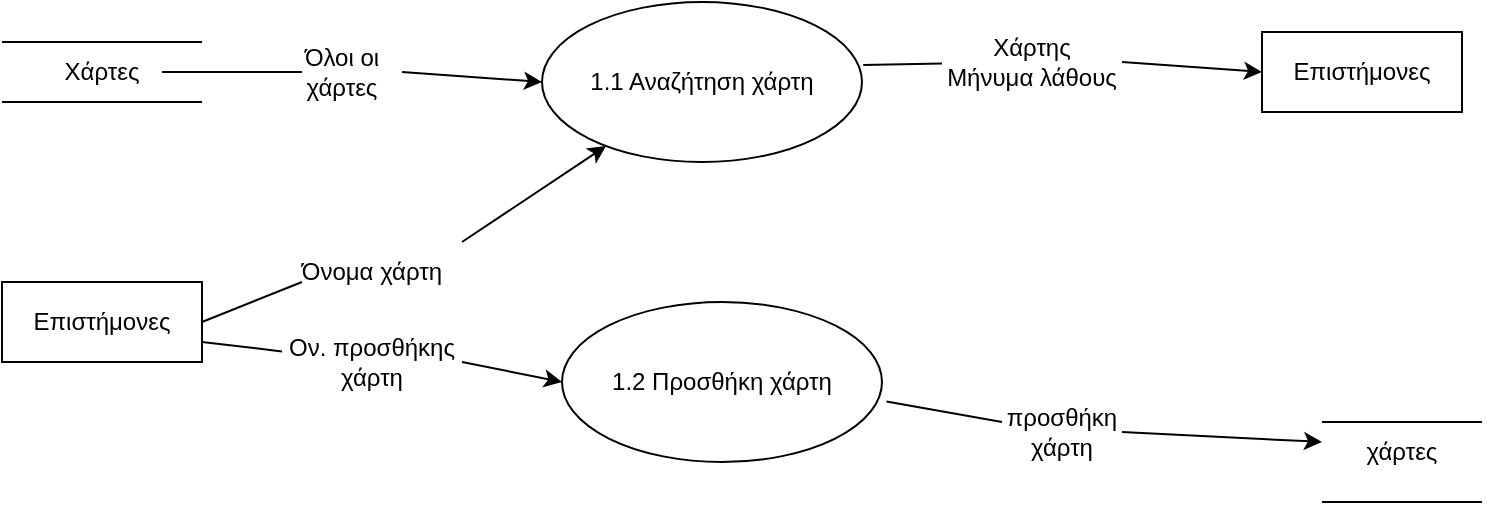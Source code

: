 <mxfile version="21.3.2" type="github">
  <diagram name="Σελίδα-1" id="i4doWh86bvLPYv4OvD2V">
    <mxGraphModel dx="1286" dy="605" grid="1" gridSize="10" guides="1" tooltips="1" connect="1" arrows="1" fold="1" page="1" pageScale="1" pageWidth="3300" pageHeight="4681" math="0" shadow="0">
      <root>
        <mxCell id="0" />
        <mxCell id="1" parent="0" />
        <mxCell id="apY-BKsqMLjLRzC5Z0pB-1" value="Επιστήμονες" style="whiteSpace=wrap;html=1;align=center;" vertex="1" parent="1">
          <mxGeometry x="500" y="330" width="100" height="40" as="geometry" />
        </mxCell>
        <mxCell id="apY-BKsqMLjLRzC5Z0pB-3" value="1.1 Αναζήτηση χάρτη" style="ellipse;whiteSpace=wrap;html=1;align=center;" vertex="1" parent="1">
          <mxGeometry x="770" y="190" width="160" height="80" as="geometry" />
        </mxCell>
        <mxCell id="apY-BKsqMLjLRzC5Z0pB-4" value="1.2 Προσθήκη χάρτη" style="ellipse;whiteSpace=wrap;html=1;align=center;" vertex="1" parent="1">
          <mxGeometry x="780" y="340" width="160" height="80" as="geometry" />
        </mxCell>
        <mxCell id="apY-BKsqMLjLRzC5Z0pB-9" value="" style="endArrow=none;html=1;rounded=0;" edge="1" parent="1">
          <mxGeometry width="50" height="50" relative="1" as="geometry">
            <mxPoint x="500" y="210" as="sourcePoint" />
            <mxPoint x="600" y="210" as="targetPoint" />
          </mxGeometry>
        </mxCell>
        <mxCell id="apY-BKsqMLjLRzC5Z0pB-10" value="Χάρτες" style="text;html=1;strokeColor=none;fillColor=none;align=center;verticalAlign=middle;whiteSpace=wrap;rounded=0;" vertex="1" parent="1">
          <mxGeometry x="520" y="210" width="60" height="30" as="geometry" />
        </mxCell>
        <mxCell id="apY-BKsqMLjLRzC5Z0pB-11" value="" style="endArrow=none;html=1;rounded=0;" edge="1" parent="1">
          <mxGeometry width="50" height="50" relative="1" as="geometry">
            <mxPoint x="500" y="240" as="sourcePoint" />
            <mxPoint x="600" y="240" as="targetPoint" />
          </mxGeometry>
        </mxCell>
        <mxCell id="apY-BKsqMLjLRzC5Z0pB-12" value="" style="endArrow=none;html=1;rounded=0;exitX=1;exitY=0.5;exitDx=0;exitDy=0;" edge="1" parent="1" source="apY-BKsqMLjLRzC5Z0pB-10">
          <mxGeometry width="50" height="50" relative="1" as="geometry">
            <mxPoint x="630" y="240" as="sourcePoint" />
            <mxPoint x="650" y="225" as="targetPoint" />
          </mxGeometry>
        </mxCell>
        <mxCell id="apY-BKsqMLjLRzC5Z0pB-13" value="Όλοι οι χάρτες" style="text;html=1;strokeColor=none;fillColor=none;align=center;verticalAlign=middle;whiteSpace=wrap;rounded=0;" vertex="1" parent="1">
          <mxGeometry x="640" y="210" width="60" height="30" as="geometry" />
        </mxCell>
        <mxCell id="apY-BKsqMLjLRzC5Z0pB-14" value="" style="endArrow=classic;html=1;rounded=0;exitX=1;exitY=0.5;exitDx=0;exitDy=0;entryX=0;entryY=0.5;entryDx=0;entryDy=0;" edge="1" parent="1" source="apY-BKsqMLjLRzC5Z0pB-13" target="apY-BKsqMLjLRzC5Z0pB-3">
          <mxGeometry width="50" height="50" relative="1" as="geometry">
            <mxPoint x="720" y="200" as="sourcePoint" />
            <mxPoint x="770" y="150" as="targetPoint" />
          </mxGeometry>
        </mxCell>
        <mxCell id="apY-BKsqMLjLRzC5Z0pB-15" value="" style="endArrow=none;html=1;rounded=0;exitX=1;exitY=0.5;exitDx=0;exitDy=0;" edge="1" parent="1" source="apY-BKsqMLjLRzC5Z0pB-1">
          <mxGeometry width="50" height="50" relative="1" as="geometry">
            <mxPoint x="620" y="370" as="sourcePoint" />
            <mxPoint x="650" y="330" as="targetPoint" />
          </mxGeometry>
        </mxCell>
        <mxCell id="apY-BKsqMLjLRzC5Z0pB-16" value="Όνομα χάρτη" style="text;html=1;strokeColor=none;fillColor=none;align=center;verticalAlign=middle;whiteSpace=wrap;rounded=0;" vertex="1" parent="1">
          <mxGeometry x="640" y="310" width="90" height="30" as="geometry" />
        </mxCell>
        <mxCell id="apY-BKsqMLjLRzC5Z0pB-17" value="" style="endArrow=classic;html=1;rounded=0;exitX=1;exitY=0;exitDx=0;exitDy=0;" edge="1" parent="1" source="apY-BKsqMLjLRzC5Z0pB-16" target="apY-BKsqMLjLRzC5Z0pB-3">
          <mxGeometry width="50" height="50" relative="1" as="geometry">
            <mxPoint x="720" y="320" as="sourcePoint" />
            <mxPoint x="770" y="270" as="targetPoint" />
          </mxGeometry>
        </mxCell>
        <mxCell id="apY-BKsqMLjLRzC5Z0pB-18" value="" style="endArrow=none;html=1;rounded=0;exitX=1;exitY=0.75;exitDx=0;exitDy=0;" edge="1" parent="1" source="apY-BKsqMLjLRzC5Z0pB-1" target="apY-BKsqMLjLRzC5Z0pB-19">
          <mxGeometry width="50" height="50" relative="1" as="geometry">
            <mxPoint x="620" y="430" as="sourcePoint" />
            <mxPoint x="670" y="370" as="targetPoint" />
          </mxGeometry>
        </mxCell>
        <mxCell id="apY-BKsqMLjLRzC5Z0pB-19" value="Ον. προσθήκης χάρτη" style="text;html=1;strokeColor=none;fillColor=none;align=center;verticalAlign=middle;whiteSpace=wrap;rounded=0;" vertex="1" parent="1">
          <mxGeometry x="640" y="355" width="90" height="30" as="geometry" />
        </mxCell>
        <mxCell id="apY-BKsqMLjLRzC5Z0pB-20" value="" style="endArrow=classic;html=1;rounded=0;exitX=1;exitY=0.5;exitDx=0;exitDy=0;entryX=0;entryY=0.5;entryDx=0;entryDy=0;" edge="1" parent="1" source="apY-BKsqMLjLRzC5Z0pB-19" target="apY-BKsqMLjLRzC5Z0pB-4">
          <mxGeometry width="50" height="50" relative="1" as="geometry">
            <mxPoint x="770" y="390" as="sourcePoint" />
            <mxPoint x="820" y="340" as="targetPoint" />
          </mxGeometry>
        </mxCell>
        <mxCell id="apY-BKsqMLjLRzC5Z0pB-21" value="" style="endArrow=none;html=1;rounded=0;" edge="1" parent="1">
          <mxGeometry width="50" height="50" relative="1" as="geometry">
            <mxPoint x="1160" y="400" as="sourcePoint" />
            <mxPoint x="1240" y="400" as="targetPoint" />
          </mxGeometry>
        </mxCell>
        <mxCell id="apY-BKsqMLjLRzC5Z0pB-22" value="χάρτες" style="text;html=1;strokeColor=none;fillColor=none;align=center;verticalAlign=middle;whiteSpace=wrap;rounded=0;" vertex="1" parent="1">
          <mxGeometry x="1170" y="400" width="60" height="30" as="geometry" />
        </mxCell>
        <mxCell id="apY-BKsqMLjLRzC5Z0pB-23" value="" style="endArrow=none;html=1;rounded=0;" edge="1" parent="1">
          <mxGeometry width="50" height="50" relative="1" as="geometry">
            <mxPoint x="1160" y="440" as="sourcePoint" />
            <mxPoint x="1240" y="440" as="targetPoint" />
          </mxGeometry>
        </mxCell>
        <mxCell id="apY-BKsqMLjLRzC5Z0pB-24" value="" style="endArrow=none;html=1;rounded=0;exitX=1.014;exitY=0.622;exitDx=0;exitDy=0;exitPerimeter=0;" edge="1" parent="1" source="apY-BKsqMLjLRzC5Z0pB-4">
          <mxGeometry width="50" height="50" relative="1" as="geometry">
            <mxPoint x="970" y="420" as="sourcePoint" />
            <mxPoint x="1000" y="400" as="targetPoint" />
          </mxGeometry>
        </mxCell>
        <mxCell id="apY-BKsqMLjLRzC5Z0pB-25" value="προσθήκη χάρτη" style="text;html=1;strokeColor=none;fillColor=none;align=center;verticalAlign=middle;whiteSpace=wrap;rounded=0;" vertex="1" parent="1">
          <mxGeometry x="1000" y="390" width="60" height="30" as="geometry" />
        </mxCell>
        <mxCell id="apY-BKsqMLjLRzC5Z0pB-26" value="" style="endArrow=classic;html=1;rounded=0;exitX=1;exitY=0.5;exitDx=0;exitDy=0;" edge="1" parent="1" source="apY-BKsqMLjLRzC5Z0pB-25">
          <mxGeometry width="50" height="50" relative="1" as="geometry">
            <mxPoint x="1090" y="500" as="sourcePoint" />
            <mxPoint x="1160" y="410" as="targetPoint" />
          </mxGeometry>
        </mxCell>
        <mxCell id="apY-BKsqMLjLRzC5Z0pB-27" value="Επιστήμονες" style="whiteSpace=wrap;html=1;align=center;" vertex="1" parent="1">
          <mxGeometry x="1130" y="205" width="100" height="40" as="geometry" />
        </mxCell>
        <mxCell id="apY-BKsqMLjLRzC5Z0pB-28" value="" style="endArrow=none;html=1;rounded=0;exitX=1.004;exitY=0.393;exitDx=0;exitDy=0;exitPerimeter=0;" edge="1" parent="1" source="apY-BKsqMLjLRzC5Z0pB-3" target="apY-BKsqMLjLRzC5Z0pB-29">
          <mxGeometry width="50" height="50" relative="1" as="geometry">
            <mxPoint x="960" y="230" as="sourcePoint" />
            <mxPoint x="1000" y="220" as="targetPoint" />
          </mxGeometry>
        </mxCell>
        <mxCell id="apY-BKsqMLjLRzC5Z0pB-29" value="Χάρτης&lt;br&gt;Μήνυμα λάθους" style="text;html=1;strokeColor=none;fillColor=none;align=center;verticalAlign=middle;whiteSpace=wrap;rounded=0;" vertex="1" parent="1">
          <mxGeometry x="970" y="205" width="90" height="30" as="geometry" />
        </mxCell>
        <mxCell id="apY-BKsqMLjLRzC5Z0pB-30" value="" style="endArrow=classic;html=1;rounded=0;exitX=1;exitY=0.5;exitDx=0;exitDy=0;entryX=0;entryY=0.5;entryDx=0;entryDy=0;" edge="1" parent="1" source="apY-BKsqMLjLRzC5Z0pB-29" target="apY-BKsqMLjLRzC5Z0pB-27">
          <mxGeometry width="50" height="50" relative="1" as="geometry">
            <mxPoint x="1070" y="240" as="sourcePoint" />
            <mxPoint x="1120" y="190" as="targetPoint" />
          </mxGeometry>
        </mxCell>
      </root>
    </mxGraphModel>
  </diagram>
</mxfile>
